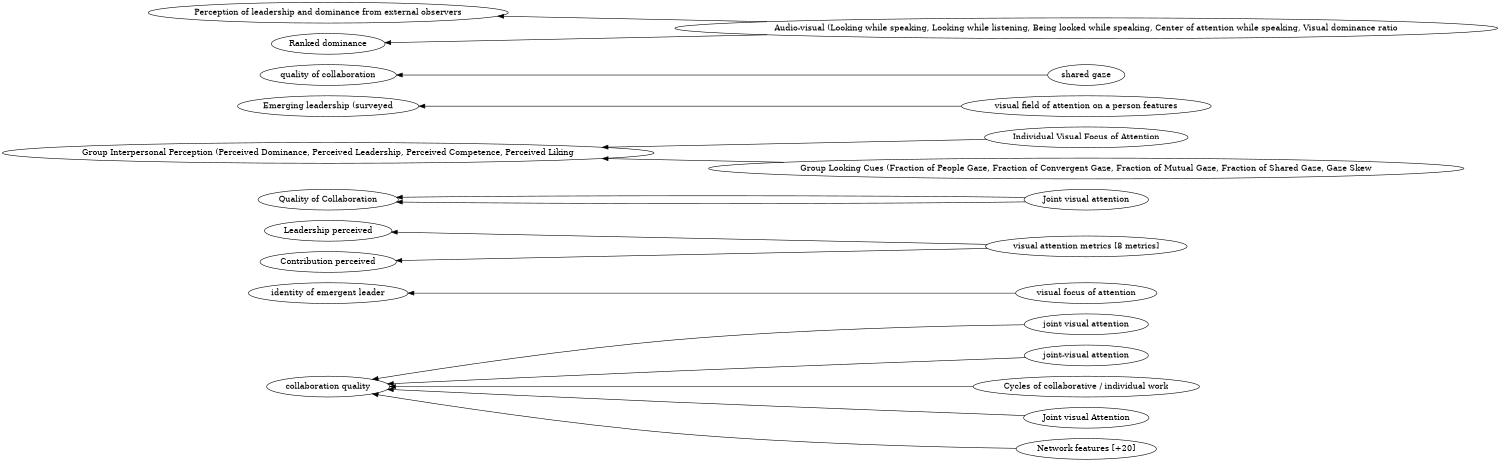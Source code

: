 digraph Test {
	rankdir=RL
	size="10,10"
	overlap=false
	splines=true
	{rank=same; "joint visual attention" "visual focus of attention" "joint-visual attention" "visual attention metrics [8 metrics]" "Cycles of collaborative / individual work" "Joint visual attention" "Individual Visual Focus of Attention" "visual field of attention on a person features" "shared gaze" "Joint visual Attention" "Network features [+20]" "Group Looking Cues (Fraction of People Gaze, Fraction of Convergent Gaze, Fraction of Mutual Gaze, Fraction of Shared Gaze, Gaze Skew" "Audio-visual (Looking while speaking, Looking while listening, Being looked while speaking, Center of attention while speaking, Visual dominance ratio";}
	{rank=same; "quality of collaboration" "Perception of leadership and dominance from external observers" "Ranked dominance" "identity of emergent leader" "Quality of Collaboration" "collaboration quality" "Leadership perceived" "Group Interpersonal Perception (Perceived Dominance, Perceived Leadership, Perceived Competence, Perceived Liking" "Emerging leadership (surveyed" "Contribution perceived";}
	"visual attention metrics [8 metrics]" [href="https://scholar.google.com/scholar?hl=en&q=A%20Multimodal-Sensor-Enabled%20Room%20for%20Unobtrusive%20Group%20Meeting%20Analysis" target=_blank]
	"visual attention metrics [8 metrics]" -> "Leadership perceived"
	"visual attention metrics [8 metrics]" [href="https://scholar.google.com/scholar?hl=en&q=A%20Multimodal-Sensor-Enabled%20Room%20for%20Unobtrusive%20Group%20Meeting%20Analysis" target=_blank]
	"visual attention metrics [8 metrics]" -> "Contribution perceived"
	"Individual Visual Focus of Attention" [href="https://scholar.google.com/scholar?hl=en&q=Linking%20Speaking%20and%20Looking%20Behavior%20Patterns%20with%20Group%20Composition,%20Perception,%20and%20Performance" target=_blank]
	"Individual Visual Focus of Attention" -> "Group Interpersonal Perception (Perceived Dominance, Perceived Leadership, Perceived Competence, Perceived Liking"
	"Group Looking Cues (Fraction of People Gaze, Fraction of Convergent Gaze, Fraction of Mutual Gaze, Fraction of Shared Gaze, Gaze Skew" [href="https://scholar.google.com/scholar?hl=en&q=Linking%20Speaking%20and%20Looking%20Behavior%20Patterns%20with%20Group%20Composition,%20Perception,%20and%20Performance" target=_blank]
	"Group Looking Cues (Fraction of People Gaze, Fraction of Convergent Gaze, Fraction of Mutual Gaze, Fraction of Shared Gaze, Gaze Skew" -> "Group Interpersonal Perception (Perceived Dominance, Perceived Leadership, Perceived Competence, Perceived Liking"
	"Audio-visual (Looking while speaking, Looking while listening, Being looked while speaking, Center of attention while speaking, Visual dominance ratio" [href="https://scholar.google.com/scholar?hl=en&q=Emergent%20leaders%20through%20looking%20and%20speaking:%20from%20audio-visual%20data%20to%20multimodal%20recognition" target=_blank]
	"Audio-visual (Looking while speaking, Looking while listening, Being looked while speaking, Center of attention while speaking, Visual dominance ratio" -> "Perception of leadership and dominance from external observers"
	"Audio-visual (Looking while speaking, Looking while listening, Being looked while speaking, Center of attention while speaking, Visual dominance ratio" [href="https://scholar.google.com/scholar?hl=en&q=Emergent%20leaders%20through%20looking%20and%20speaking:%20from%20audio-visual%20data%20to%20multimodal%20recognition" target=_blank]
	"Audio-visual (Looking while speaking, Looking while listening, Being looked while speaking, Center of attention while speaking, Visual dominance ratio" -> "Ranked dominance"
	"visual focus of attention" [href="https://scholar.google.com/scholar?hl=en&q=Real-time%20mutual%20gaze%20perception" target=_blank]
	"visual focus of attention" -> "identity of emergent leader"
	"visual field of attention on a person features" [href="https://scholar.google.com/scholar?hl=en&q=Detecting%20Emergent%20Leader%20in%20a%20Meeting%20Environment" target=_blank]
	"visual field of attention on a person features" -> "Emerging leadership (surveyed"
	"Joint visual attention" [href="https://scholar.google.com/scholar?hl=en&q=Using%20Eye-Tracking%20Technology%20to%20Support%20Visual%20Coordination%20in%20Collaborative%20Problem-Solving%20Groups" target=_blank]
	"Joint visual attention" -> "Quality of Collaboration"
	"Joint visual attention" [href="https://scholar.google.com/scholar?hl=en&q=The%20Effect%20of%20Mutual%20Gaze%20Perception%20on%20Students’%20Verbal%20Coordination" target=_blank]
	"Joint visual attention" -> "Quality of Collaboration"
	"Joint visual Attention" [href="https://scholar.google.com/scholar?hl=en&q=Leveraging%20Mobile%20Eye-Trackers%20to%20Capture%20Joint%20Visual%20Attention%20in%20Co-Located%20Collaborative%20Learning" target=_blank]
	"Joint visual Attention" -> "collaboration quality"
	"Cycles of collaborative / individual work" [href="https://scholar.google.com/scholar?hl=en&q=Leveraging%20Mobile%20Eye-Trackers%20to%20Capture%20Joint%20Visual%20Attention%20in%20Co-Located%20Collaborative%20Learning" target=_blank]
	"Cycles of collaborative / individual work" -> "collaboration quality"
	"Network features [+20]" [href="https://scholar.google.com/scholar?hl=en&q=Toward%20Collaboration%20Sensing" target=_blank]
	"Network features [+20]" -> "collaboration quality"
	"joint-visual attention" [href="https://scholar.google.com/scholar?hl=en&q=Unpacking%20Collaborative%20Learning%20Processes%20during%20Hands-on%20Activities%20using%20Mobile%20Eye-Trackers" target=_blank]
	"joint-visual attention" -> "collaboration quality"
	"joint visual attention" [href="https://scholar.google.com/scholar?hl=en&q=3D%20Tangibles%20Facilitate%20Joint%20Visual%20Attention%20in%20Dyads" target=_blank]
	"joint visual attention" -> "collaboration quality"
	"shared gaze" [href="https://scholar.google.com/scholar?hl=en&q=Effects%20of%20Shared%20Gaze%20on%20Audio-%20Versus%20Text-Based%20Remote%20Collaborations" target=_blank]
	"shared gaze" -> "quality of collaboration"
}
